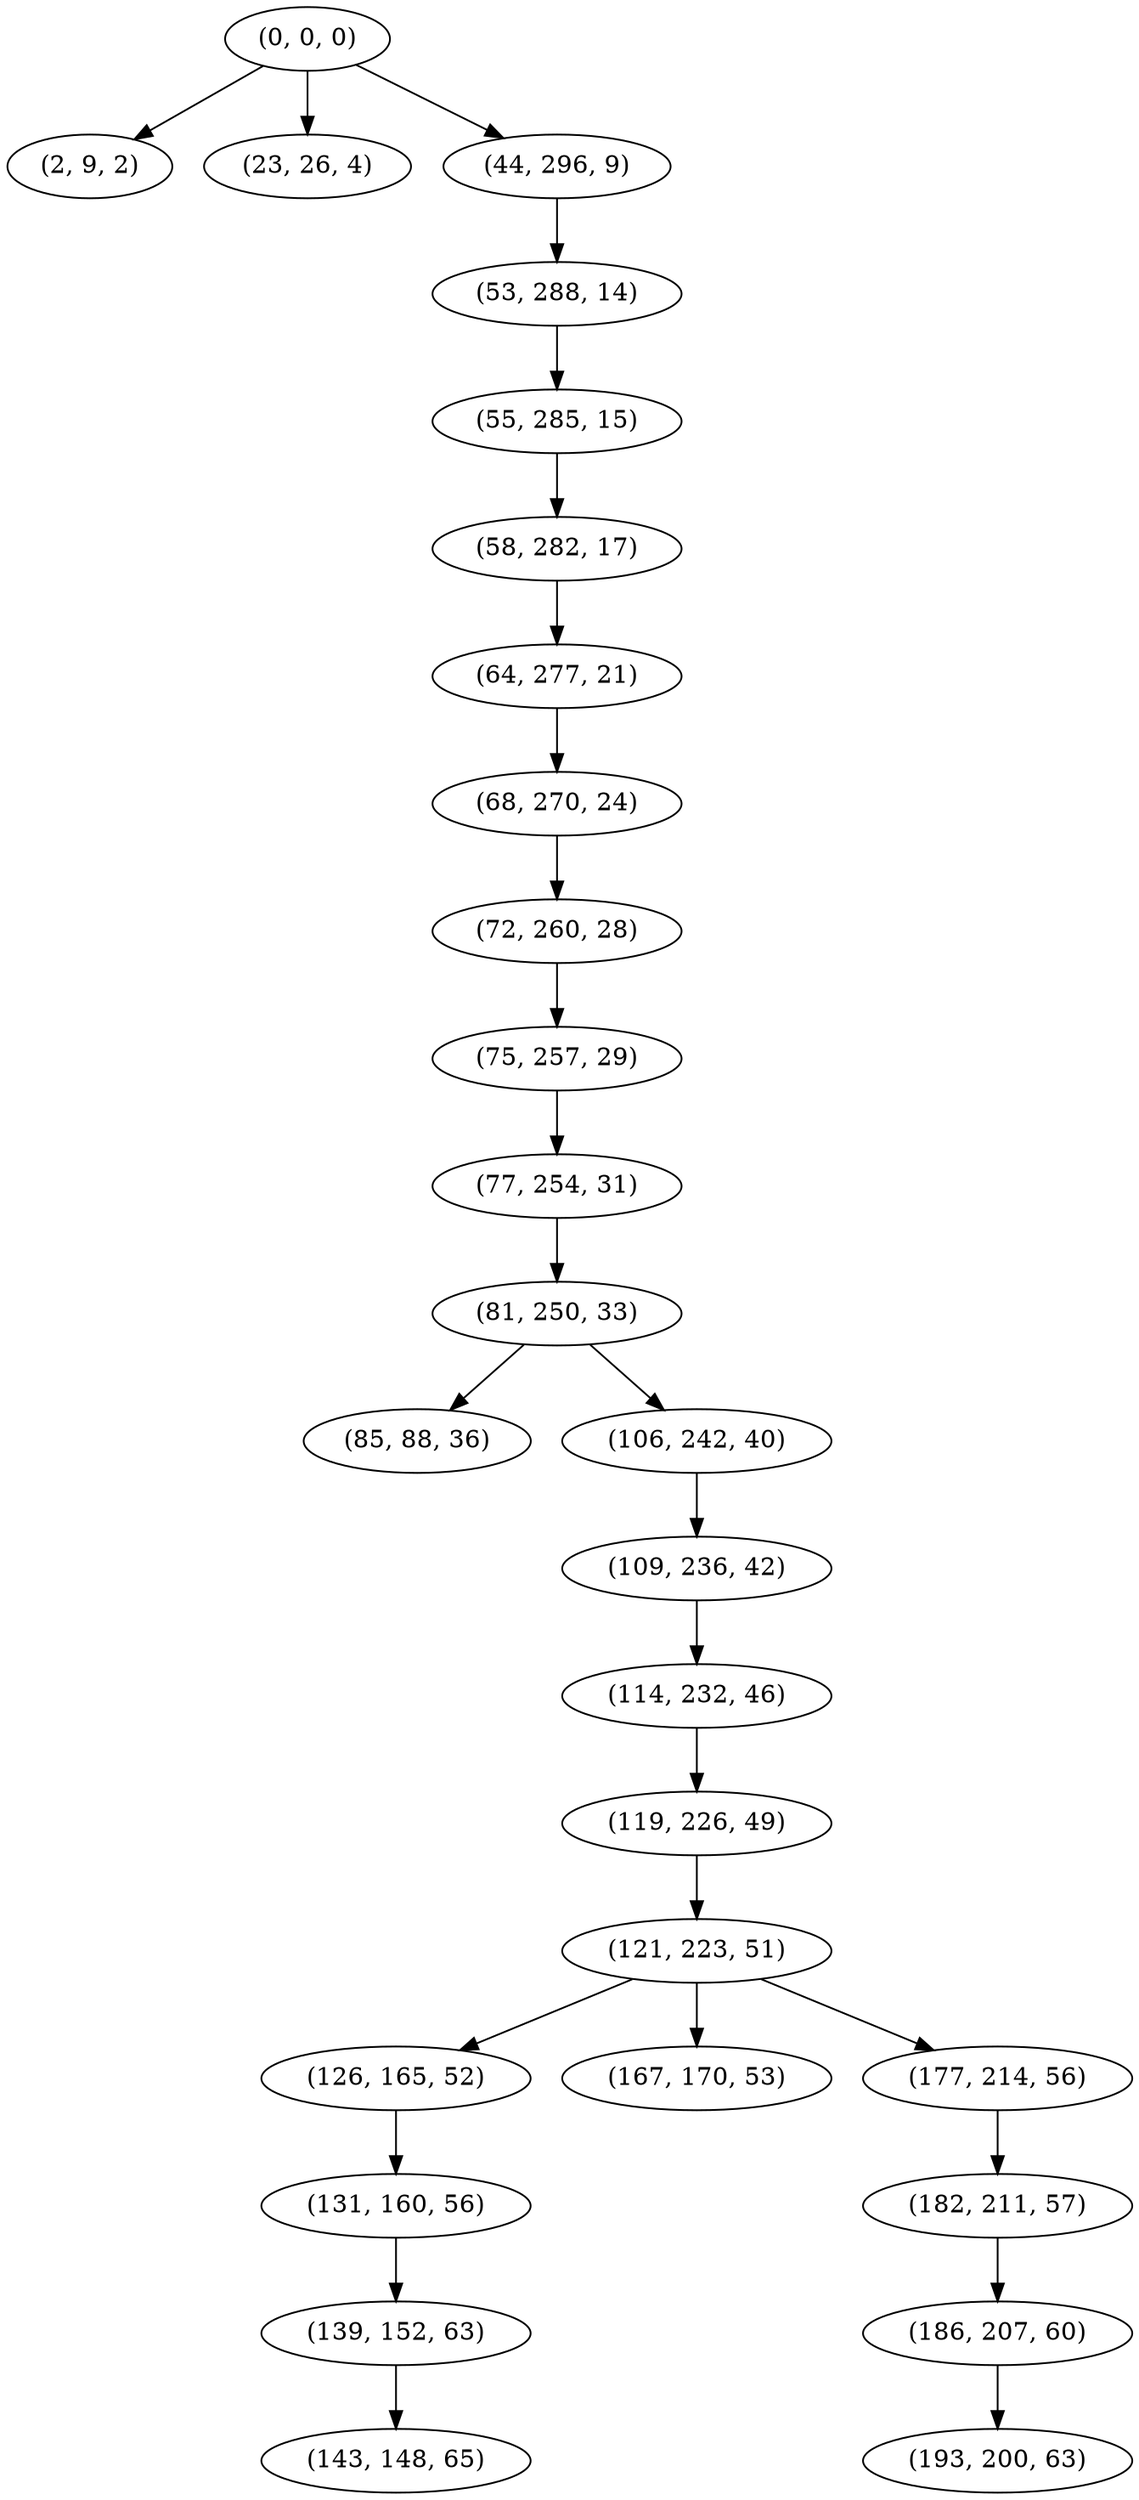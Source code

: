 digraph tree {
    "(0, 0, 0)";
    "(2, 9, 2)";
    "(23, 26, 4)";
    "(44, 296, 9)";
    "(53, 288, 14)";
    "(55, 285, 15)";
    "(58, 282, 17)";
    "(64, 277, 21)";
    "(68, 270, 24)";
    "(72, 260, 28)";
    "(75, 257, 29)";
    "(77, 254, 31)";
    "(81, 250, 33)";
    "(85, 88, 36)";
    "(106, 242, 40)";
    "(109, 236, 42)";
    "(114, 232, 46)";
    "(119, 226, 49)";
    "(121, 223, 51)";
    "(126, 165, 52)";
    "(131, 160, 56)";
    "(139, 152, 63)";
    "(143, 148, 65)";
    "(167, 170, 53)";
    "(177, 214, 56)";
    "(182, 211, 57)";
    "(186, 207, 60)";
    "(193, 200, 63)";
    "(0, 0, 0)" -> "(2, 9, 2)";
    "(0, 0, 0)" -> "(23, 26, 4)";
    "(0, 0, 0)" -> "(44, 296, 9)";
    "(44, 296, 9)" -> "(53, 288, 14)";
    "(53, 288, 14)" -> "(55, 285, 15)";
    "(55, 285, 15)" -> "(58, 282, 17)";
    "(58, 282, 17)" -> "(64, 277, 21)";
    "(64, 277, 21)" -> "(68, 270, 24)";
    "(68, 270, 24)" -> "(72, 260, 28)";
    "(72, 260, 28)" -> "(75, 257, 29)";
    "(75, 257, 29)" -> "(77, 254, 31)";
    "(77, 254, 31)" -> "(81, 250, 33)";
    "(81, 250, 33)" -> "(85, 88, 36)";
    "(81, 250, 33)" -> "(106, 242, 40)";
    "(106, 242, 40)" -> "(109, 236, 42)";
    "(109, 236, 42)" -> "(114, 232, 46)";
    "(114, 232, 46)" -> "(119, 226, 49)";
    "(119, 226, 49)" -> "(121, 223, 51)";
    "(121, 223, 51)" -> "(126, 165, 52)";
    "(121, 223, 51)" -> "(167, 170, 53)";
    "(121, 223, 51)" -> "(177, 214, 56)";
    "(126, 165, 52)" -> "(131, 160, 56)";
    "(131, 160, 56)" -> "(139, 152, 63)";
    "(139, 152, 63)" -> "(143, 148, 65)";
    "(177, 214, 56)" -> "(182, 211, 57)";
    "(182, 211, 57)" -> "(186, 207, 60)";
    "(186, 207, 60)" -> "(193, 200, 63)";
}
